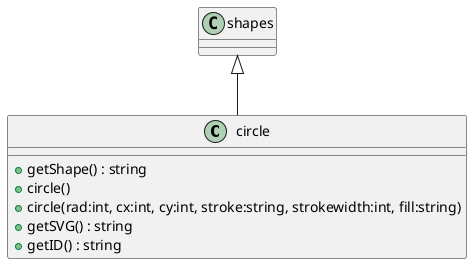 @startuml
class circle {
    + getShape() : string
    + circle()
    + circle(rad:int, cx:int, cy:int, stroke:string, strokewidth:int, fill:string)
    + getSVG() : string
    + getID() : string
}
shapes <|-- circle
@enduml
